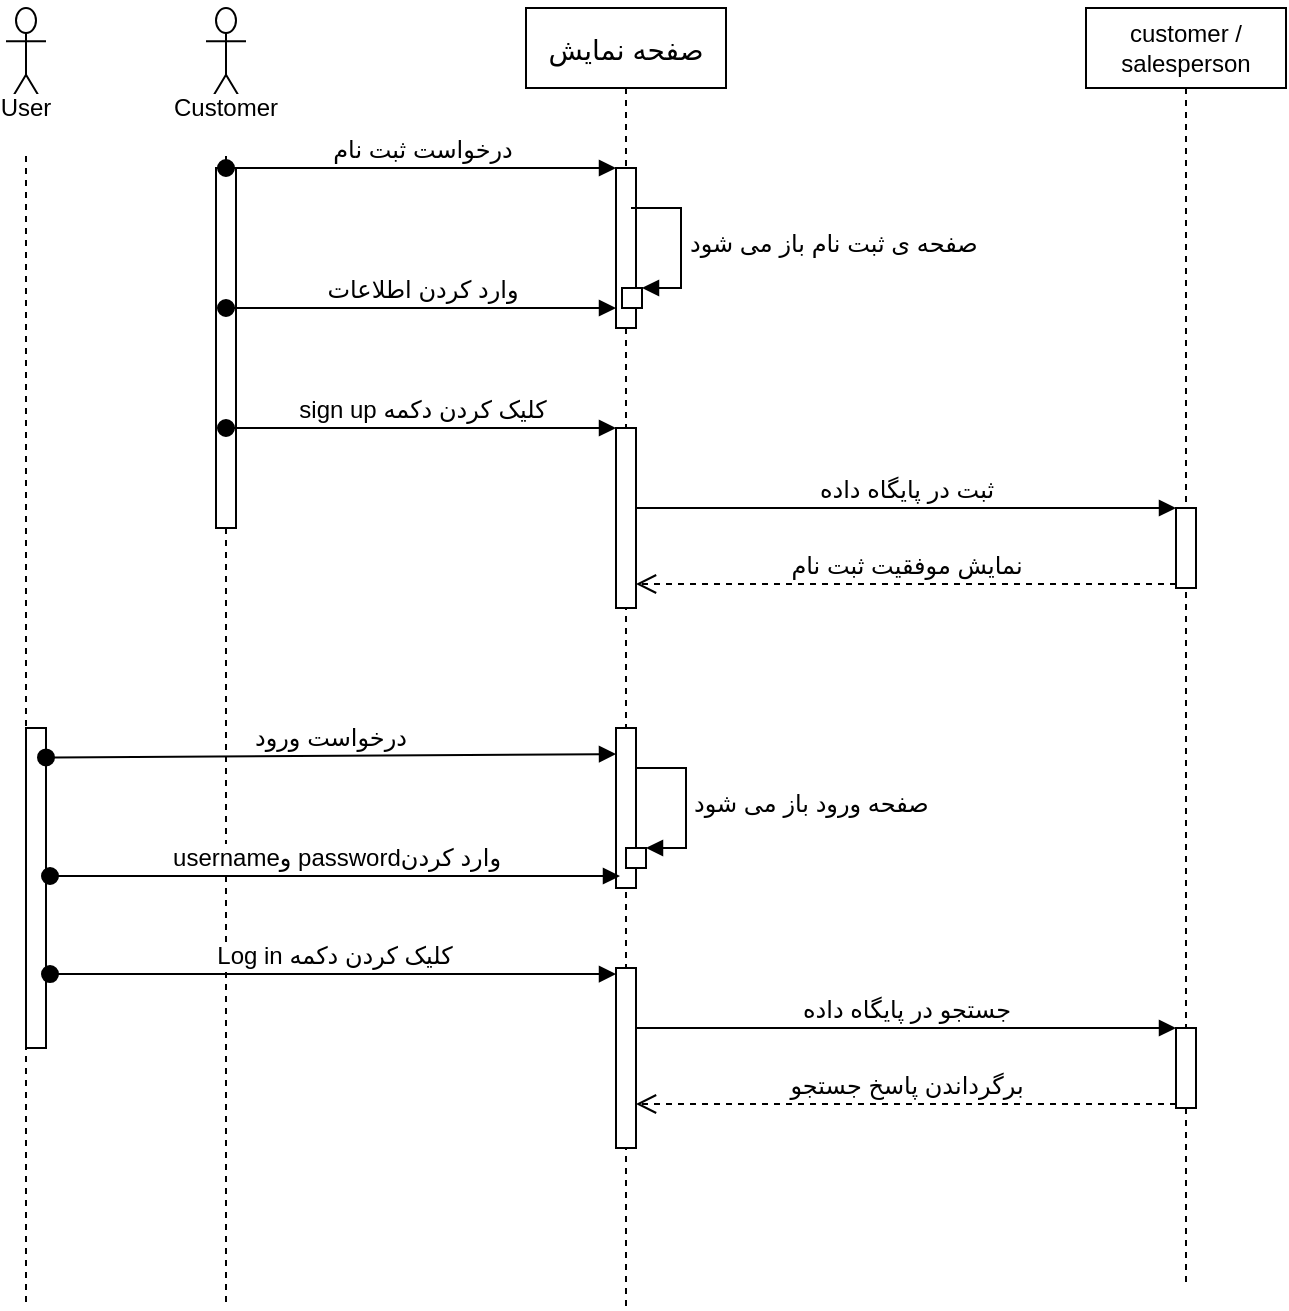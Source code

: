 <mxfile version="14.0.1" type="github">
  <diagram id="kgpKYQtTHZ0yAKxKKP6v" name="Page-1">
    <mxGraphModel dx="782" dy="432" grid="1" gridSize="10" guides="1" tooltips="1" connect="1" arrows="1" fold="1" page="1" pageScale="1" pageWidth="850" pageHeight="1100" math="0" shadow="0">
      <root>
        <mxCell id="0" />
        <mxCell id="1" parent="0" />
        <mxCell id="4DRGGiJvt-m99xlOWnZO-1" value="User&lt;br&gt;&lt;br&gt;" style="shape=umlLifeline;participant=umlActor;perimeter=lifelinePerimeter;whiteSpace=wrap;html=1;container=1;collapsible=0;recursiveResize=0;verticalAlign=top;spacingTop=36;labelBackgroundColor=#ffffff;outlineConnect=0;size=50;" vertex="1" parent="1">
          <mxGeometry x="20" y="20" width="20" height="650" as="geometry" />
        </mxCell>
        <mxCell id="4DRGGiJvt-m99xlOWnZO-2" value="" style="html=1;points=[];perimeter=orthogonalPerimeter;" vertex="1" parent="4DRGGiJvt-m99xlOWnZO-1">
          <mxGeometry x="10" y="360" width="10" height="160" as="geometry" />
        </mxCell>
        <mxCell id="4DRGGiJvt-m99xlOWnZO-3" value="Customer&lt;br&gt;&lt;br&gt;" style="shape=umlLifeline;participant=umlActor;perimeter=lifelinePerimeter;whiteSpace=wrap;html=1;container=1;collapsible=0;recursiveResize=0;verticalAlign=top;spacingTop=36;labelBackgroundColor=#ffffff;outlineConnect=0;size=50;" vertex="1" parent="1">
          <mxGeometry x="120" y="20" width="20" height="650" as="geometry" />
        </mxCell>
        <mxCell id="4DRGGiJvt-m99xlOWnZO-4" value="" style="html=1;points=[];perimeter=orthogonalPerimeter;" vertex="1" parent="4DRGGiJvt-m99xlOWnZO-3">
          <mxGeometry x="5" y="80" width="10" height="180" as="geometry" />
        </mxCell>
        <mxCell id="4DRGGiJvt-m99xlOWnZO-5" value="&lt;font style=&quot;font-size: 14px&quot;&gt;&lt;br&gt;صفحه نمایش&lt;br&gt;&lt;/font&gt;&lt;br&gt;" style="shape=umlLifeline;perimeter=lifelinePerimeter;whiteSpace=wrap;html=1;container=1;collapsible=0;recursiveResize=0;outlineConnect=0;" vertex="1" parent="1">
          <mxGeometry x="280" y="20" width="100" height="650" as="geometry" />
        </mxCell>
        <mxCell id="4DRGGiJvt-m99xlOWnZO-6" value="" style="html=1;points=[];perimeter=orthogonalPerimeter;" vertex="1" parent="4DRGGiJvt-m99xlOWnZO-5">
          <mxGeometry x="45" y="80" width="10" height="80" as="geometry" />
        </mxCell>
        <mxCell id="4DRGGiJvt-m99xlOWnZO-7" value="" style="html=1;points=[];perimeter=orthogonalPerimeter;" vertex="1" parent="4DRGGiJvt-m99xlOWnZO-5">
          <mxGeometry x="48" y="140" width="10" height="10" as="geometry" />
        </mxCell>
        <mxCell id="4DRGGiJvt-m99xlOWnZO-8" value="" style="html=1;points=[];perimeter=orthogonalPerimeter;" vertex="1" parent="4DRGGiJvt-m99xlOWnZO-5">
          <mxGeometry x="45" y="210" width="10" height="90" as="geometry" />
        </mxCell>
        <mxCell id="4DRGGiJvt-m99xlOWnZO-9" value="" style="html=1;points=[];perimeter=orthogonalPerimeter;" vertex="1" parent="4DRGGiJvt-m99xlOWnZO-5">
          <mxGeometry x="45" y="360" width="10" height="80" as="geometry" />
        </mxCell>
        <mxCell id="4DRGGiJvt-m99xlOWnZO-10" value="" style="html=1;points=[];perimeter=orthogonalPerimeter;" vertex="1" parent="4DRGGiJvt-m99xlOWnZO-5">
          <mxGeometry x="45" y="480" width="10" height="90" as="geometry" />
        </mxCell>
        <mxCell id="4DRGGiJvt-m99xlOWnZO-11" value="customer / salesperson" style="shape=umlLifeline;perimeter=lifelinePerimeter;whiteSpace=wrap;html=1;container=1;collapsible=0;recursiveResize=0;outlineConnect=0;" vertex="1" parent="1">
          <mxGeometry x="560" y="20" width="100" height="640" as="geometry" />
        </mxCell>
        <mxCell id="4DRGGiJvt-m99xlOWnZO-12" value="" style="html=1;points=[];perimeter=orthogonalPerimeter;" vertex="1" parent="4DRGGiJvt-m99xlOWnZO-11">
          <mxGeometry x="45" y="250" width="10" height="40" as="geometry" />
        </mxCell>
        <mxCell id="4DRGGiJvt-m99xlOWnZO-13" value="&lt;font style=&quot;font-size: 12px&quot;&gt;درخواست ثبت نام&lt;/font&gt;" style="html=1;verticalAlign=bottom;startArrow=oval;endArrow=block;startSize=8;exitX=0.5;exitY=0;exitDx=0;exitDy=0;exitPerimeter=0;" edge="1" parent="1" source="4DRGGiJvt-m99xlOWnZO-4" target="4DRGGiJvt-m99xlOWnZO-6">
          <mxGeometry relative="1" as="geometry">
            <mxPoint x="265" y="100" as="sourcePoint" />
          </mxGeometry>
        </mxCell>
        <mxCell id="4DRGGiJvt-m99xlOWnZO-14" value="&lt;font style=&quot;font-size: 12px&quot;&gt;صفحه ی ثبت نام باز می شود&lt;/font&gt;" style="edgeStyle=orthogonalEdgeStyle;html=1;align=left;spacingLeft=2;endArrow=block;rounded=0;entryX=1;entryY=0;" edge="1" parent="1" target="4DRGGiJvt-m99xlOWnZO-7">
          <mxGeometry relative="1" as="geometry">
            <mxPoint x="332.5" y="120" as="sourcePoint" />
            <Array as="points">
              <mxPoint x="357.5" y="120" />
            </Array>
          </mxGeometry>
        </mxCell>
        <mxCell id="4DRGGiJvt-m99xlOWnZO-15" value="&lt;font style=&quot;font-size: 12px&quot;&gt;وارد کردن اطلاعات&lt;/font&gt;" style="html=1;verticalAlign=bottom;startArrow=oval;startFill=1;endArrow=block;startSize=8;" edge="1" parent="1" target="4DRGGiJvt-m99xlOWnZO-6">
          <mxGeometry width="60" relative="1" as="geometry">
            <mxPoint x="130" y="170" as="sourcePoint" />
            <mxPoint x="200" y="170.5" as="targetPoint" />
          </mxGeometry>
        </mxCell>
        <mxCell id="4DRGGiJvt-m99xlOWnZO-16" value="&lt;div style=&quot;text-align: left&quot;&gt;&lt;font style=&quot;font-size: 12px&quot;&gt;&amp;nbsp;sign up کلیک کردن دکمه&amp;nbsp;&lt;/font&gt;&lt;/div&gt;" style="html=1;verticalAlign=bottom;startArrow=oval;endArrow=block;startSize=8;" edge="1" parent="1" target="4DRGGiJvt-m99xlOWnZO-8">
          <mxGeometry relative="1" as="geometry">
            <mxPoint x="130" y="230" as="sourcePoint" />
          </mxGeometry>
        </mxCell>
        <mxCell id="4DRGGiJvt-m99xlOWnZO-17" value="&lt;font style=&quot;font-size: 12px&quot;&gt;ثبت در پایگاه داده&lt;/font&gt;" style="html=1;verticalAlign=bottom;endArrow=block;entryX=0;entryY=0;" edge="1" parent="1" source="4DRGGiJvt-m99xlOWnZO-8" target="4DRGGiJvt-m99xlOWnZO-12">
          <mxGeometry relative="1" as="geometry">
            <mxPoint x="535" y="270" as="sourcePoint" />
          </mxGeometry>
        </mxCell>
        <mxCell id="4DRGGiJvt-m99xlOWnZO-18" value="&lt;font style=&quot;font-size: 12px&quot;&gt;نمایش موفقیت ثبت نام&lt;/font&gt;" style="html=1;verticalAlign=bottom;endArrow=open;dashed=1;endSize=8;exitX=0;exitY=0.95;" edge="1" parent="1" source="4DRGGiJvt-m99xlOWnZO-12" target="4DRGGiJvt-m99xlOWnZO-8">
          <mxGeometry relative="1" as="geometry">
            <mxPoint x="535" y="346" as="targetPoint" />
          </mxGeometry>
        </mxCell>
        <mxCell id="4DRGGiJvt-m99xlOWnZO-19" value="&lt;font style=&quot;font-size: 12px&quot;&gt;درخواست ورود&lt;/font&gt;" style="html=1;verticalAlign=bottom;startArrow=oval;endArrow=block;startSize=8;exitX=1;exitY=0.092;exitDx=0;exitDy=0;exitPerimeter=0;entryX=0;entryY=0.163;entryDx=0;entryDy=0;entryPerimeter=0;" edge="1" parent="1" source="4DRGGiJvt-m99xlOWnZO-2" target="4DRGGiJvt-m99xlOWnZO-9">
          <mxGeometry relative="1" as="geometry">
            <mxPoint x="265" y="380" as="sourcePoint" />
          </mxGeometry>
        </mxCell>
        <mxCell id="4DRGGiJvt-m99xlOWnZO-20" value="" style="html=1;points=[];perimeter=orthogonalPerimeter;" vertex="1" parent="1">
          <mxGeometry x="330" y="440" width="10" height="10" as="geometry" />
        </mxCell>
        <mxCell id="4DRGGiJvt-m99xlOWnZO-21" value="&lt;font style=&quot;font-size: 12px&quot;&gt;صفحه ورود باز می شود&lt;/font&gt;" style="edgeStyle=orthogonalEdgeStyle;html=1;align=left;spacingLeft=2;endArrow=block;rounded=0;entryX=1;entryY=0;" edge="1" parent="1" target="4DRGGiJvt-m99xlOWnZO-20">
          <mxGeometry relative="1" as="geometry">
            <mxPoint x="335" y="400" as="sourcePoint" />
            <Array as="points">
              <mxPoint x="360" y="400" />
            </Array>
          </mxGeometry>
        </mxCell>
        <mxCell id="4DRGGiJvt-m99xlOWnZO-22" value="&lt;div style=&quot;text-align: center&quot;&gt;&lt;font style=&quot;font-size: 12px&quot;&gt;&amp;nbsp;usernameو passwordوارد کردن&amp;nbsp;&lt;/font&gt;&lt;/div&gt;" style="html=1;verticalAlign=bottom;startArrow=oval;startFill=1;endArrow=block;startSize=8;entryX=0.2;entryY=0.925;entryDx=0;entryDy=0;entryPerimeter=0;" edge="1" parent="1" target="4DRGGiJvt-m99xlOWnZO-9">
          <mxGeometry width="60" relative="1" as="geometry">
            <mxPoint x="42" y="454" as="sourcePoint" />
            <mxPoint x="100" y="449.5" as="targetPoint" />
          </mxGeometry>
        </mxCell>
        <mxCell id="4DRGGiJvt-m99xlOWnZO-23" value="&lt;font style=&quot;font-size: 12px&quot;&gt;&amp;nbsp;Log in کلیک کردن دکمه&amp;nbsp;&lt;/font&gt;" style="html=1;verticalAlign=bottom;startArrow=oval;endArrow=block;startSize=8;exitX=1.2;exitY=0.769;exitDx=0;exitDy=0;exitPerimeter=0;" edge="1" parent="1" source="4DRGGiJvt-m99xlOWnZO-2" target="4DRGGiJvt-m99xlOWnZO-10">
          <mxGeometry relative="1" as="geometry">
            <mxPoint x="265" y="500" as="sourcePoint" />
          </mxGeometry>
        </mxCell>
        <mxCell id="4DRGGiJvt-m99xlOWnZO-24" value="" style="html=1;points=[];perimeter=orthogonalPerimeter;" vertex="1" parent="1">
          <mxGeometry x="605" y="530" width="10" height="40" as="geometry" />
        </mxCell>
        <mxCell id="4DRGGiJvt-m99xlOWnZO-25" value="&lt;font style=&quot;font-size: 12px&quot;&gt;جستجو در پایگاه داده&lt;/font&gt;" style="html=1;verticalAlign=bottom;endArrow=block;entryX=0;entryY=0;" edge="1" parent="1" source="4DRGGiJvt-m99xlOWnZO-10" target="4DRGGiJvt-m99xlOWnZO-24">
          <mxGeometry relative="1" as="geometry">
            <mxPoint x="535" y="530" as="sourcePoint" />
          </mxGeometry>
        </mxCell>
        <mxCell id="4DRGGiJvt-m99xlOWnZO-26" value="&lt;font style=&quot;font-size: 12px&quot;&gt;برگرداندن پاسخ جستجو&lt;/font&gt;" style="html=1;verticalAlign=bottom;endArrow=open;dashed=1;endSize=8;exitX=0;exitY=0.95;" edge="1" parent="1" source="4DRGGiJvt-m99xlOWnZO-24" target="4DRGGiJvt-m99xlOWnZO-10">
          <mxGeometry relative="1" as="geometry">
            <mxPoint x="535" y="606" as="targetPoint" />
          </mxGeometry>
        </mxCell>
      </root>
    </mxGraphModel>
  </diagram>
</mxfile>
